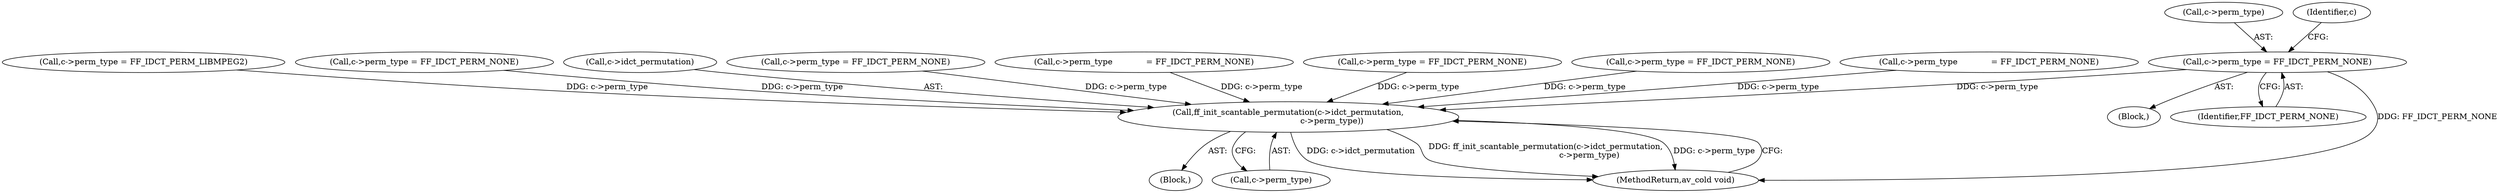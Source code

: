digraph "0_FFmpeg_b3332a182f8ba33a34542e4a0370f38b914ccf7d@pointer" {
"1000346" [label="(Call,c->perm_type = FF_IDCT_PERM_NONE)"];
"1000413" [label="(Call,ff_init_scantable_permutation(c->idct_permutation,\n                                  c->perm_type))"];
"1000296" [label="(Call,c->perm_type = FF_IDCT_PERM_LIBMPEG2)"];
"1000165" [label="(Call,c->perm_type = FF_IDCT_PERM_NONE)"];
"1000413" [label="(Call,ff_init_scantable_permutation(c->idct_permutation,\n                                  c->perm_type))"];
"1000330" [label="(Block,)"];
"1000414" [label="(Call,c->idct_permutation)"];
"1000193" [label="(Call,c->perm_type = FF_IDCT_PERM_NONE)"];
"1000106" [label="(Block,)"];
"1000350" [label="(Identifier,FF_IDCT_PERM_NONE)"];
"1000267" [label="(Call,c->perm_type             = FF_IDCT_PERM_NONE)"];
"1000324" [label="(Call,c->perm_type = FF_IDCT_PERM_NONE)"];
"1000137" [label="(Call,c->perm_type = FF_IDCT_PERM_NONE)"];
"1000346" [label="(Call,c->perm_type = FF_IDCT_PERM_NONE)"];
"1000347" [label="(Call,c->perm_type)"];
"1000417" [label="(Call,c->perm_type)"];
"1000353" [label="(Identifier,c)"];
"1000239" [label="(Call,c->perm_type             = FF_IDCT_PERM_NONE)"];
"1000420" [label="(MethodReturn,av_cold void)"];
"1000346" -> "1000330"  [label="AST: "];
"1000346" -> "1000350"  [label="CFG: "];
"1000347" -> "1000346"  [label="AST: "];
"1000350" -> "1000346"  [label="AST: "];
"1000353" -> "1000346"  [label="CFG: "];
"1000346" -> "1000420"  [label="DDG: FF_IDCT_PERM_NONE"];
"1000346" -> "1000413"  [label="DDG: c->perm_type"];
"1000413" -> "1000106"  [label="AST: "];
"1000413" -> "1000417"  [label="CFG: "];
"1000414" -> "1000413"  [label="AST: "];
"1000417" -> "1000413"  [label="AST: "];
"1000420" -> "1000413"  [label="CFG: "];
"1000413" -> "1000420"  [label="DDG: c->idct_permutation"];
"1000413" -> "1000420"  [label="DDG: ff_init_scantable_permutation(c->idct_permutation,\n                                  c->perm_type)"];
"1000413" -> "1000420"  [label="DDG: c->perm_type"];
"1000193" -> "1000413"  [label="DDG: c->perm_type"];
"1000239" -> "1000413"  [label="DDG: c->perm_type"];
"1000165" -> "1000413"  [label="DDG: c->perm_type"];
"1000267" -> "1000413"  [label="DDG: c->perm_type"];
"1000296" -> "1000413"  [label="DDG: c->perm_type"];
"1000324" -> "1000413"  [label="DDG: c->perm_type"];
"1000137" -> "1000413"  [label="DDG: c->perm_type"];
}

